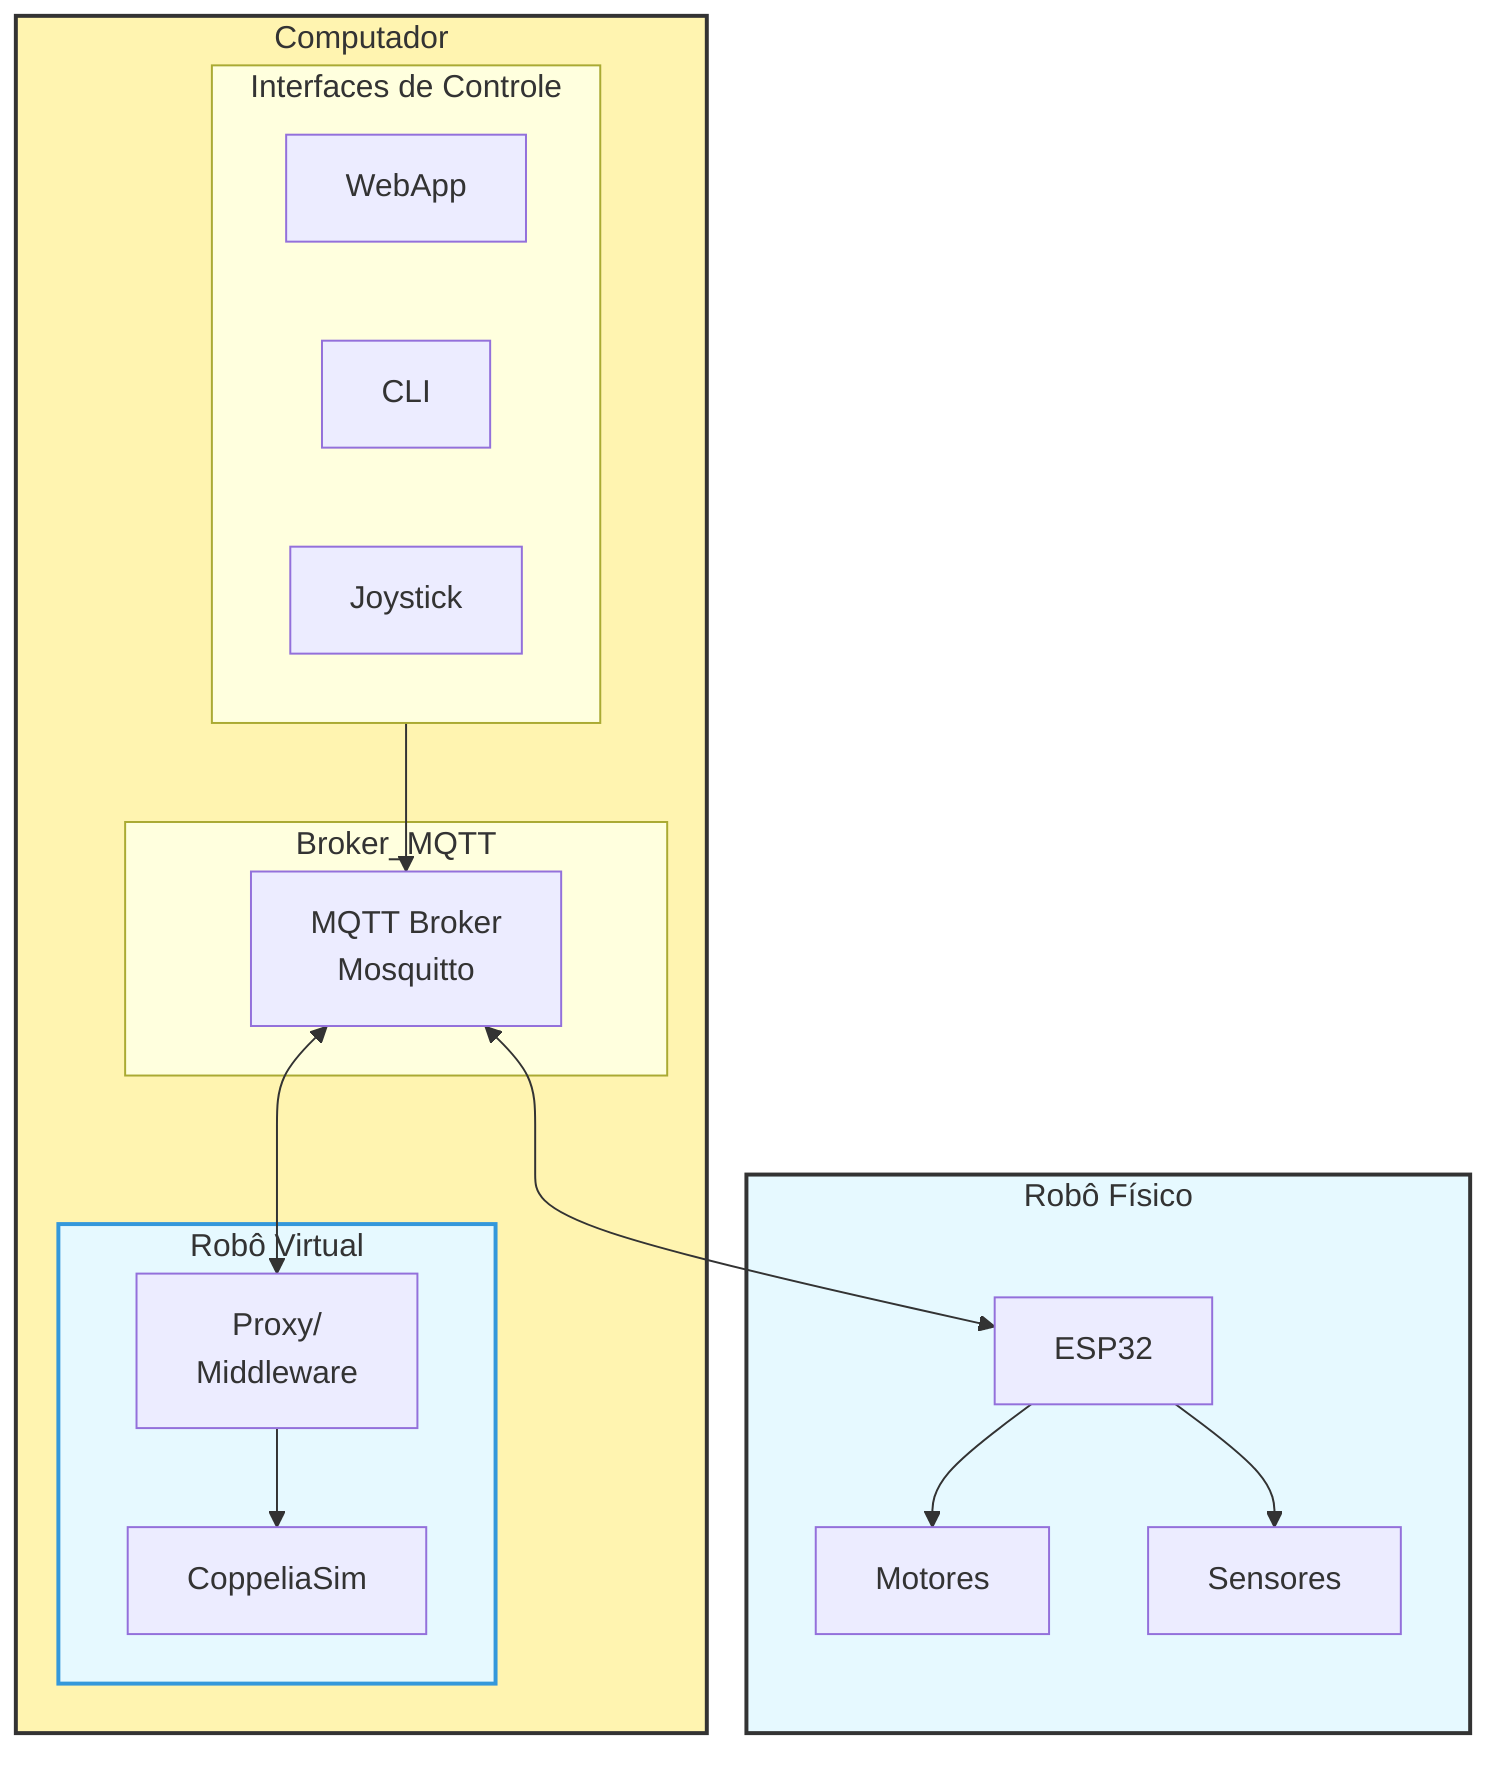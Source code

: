 flowchart TD
    subgraph Computador[Computador]
        style Computador fill:#FFF4B0,stroke:#333,stroke-width:2px;
        subgraph Broker_MQTT
            MQTTBroker[MQTT Broker<br/>Mosquitto]
        end

        subgraph Interfaces_Controle[Interfaces de Controle]
            WebApp[WebApp]
            CLI[CLI]
            JoyStick[Joystick]
        end

        subgraph Robo_Virtual["Robô Virtual"]
            style Robo_Virtual fill:#E6F9FF,stroke:#3498db,stroke-width:2px;
            PythonProxy[Proxy/<br/>Middleware]
            CoppeliaSim[CoppeliaSim]
        end

        Interfaces_Controle --> MQTTBroker
        MQTTBroker <--> PythonProxy
        PythonProxy --> CoppeliaSim
    end

    subgraph Robo_Fisico[Robô Físico]
        style Robo_Fisico fill:#E6F9FF,stroke:#333,stroke-width:2px;
        ESP32[ESP32]
        Motors[Motores]
        Sensors[Sensores]
    
        ESP32 --> Motors
        ESP32 --> Sensors
    end

    MQTTBroker <--> ESP32